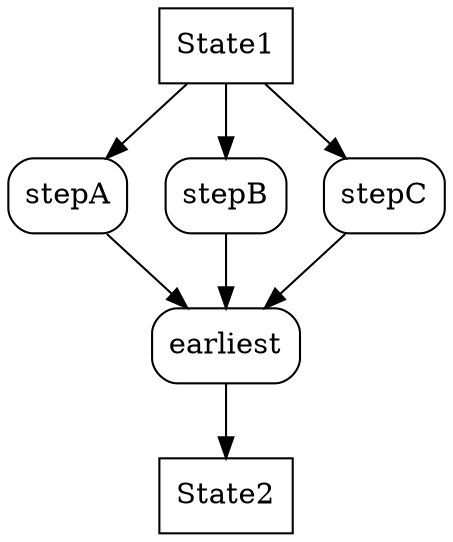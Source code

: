 digraph d {
	subgraph store {
		node [shape=box]
		s1 [label="State1"]
		s2 [label="State2"]
	}
	subgraph process {
		node [shape=box, style=rounded]
		stepA
		stepB
		stepC
		earliest
	}

s1 -> stepA -> earliest
s1 -> stepB -> earliest
s1 -> stepC -> earliest
earliest -> s2
}
